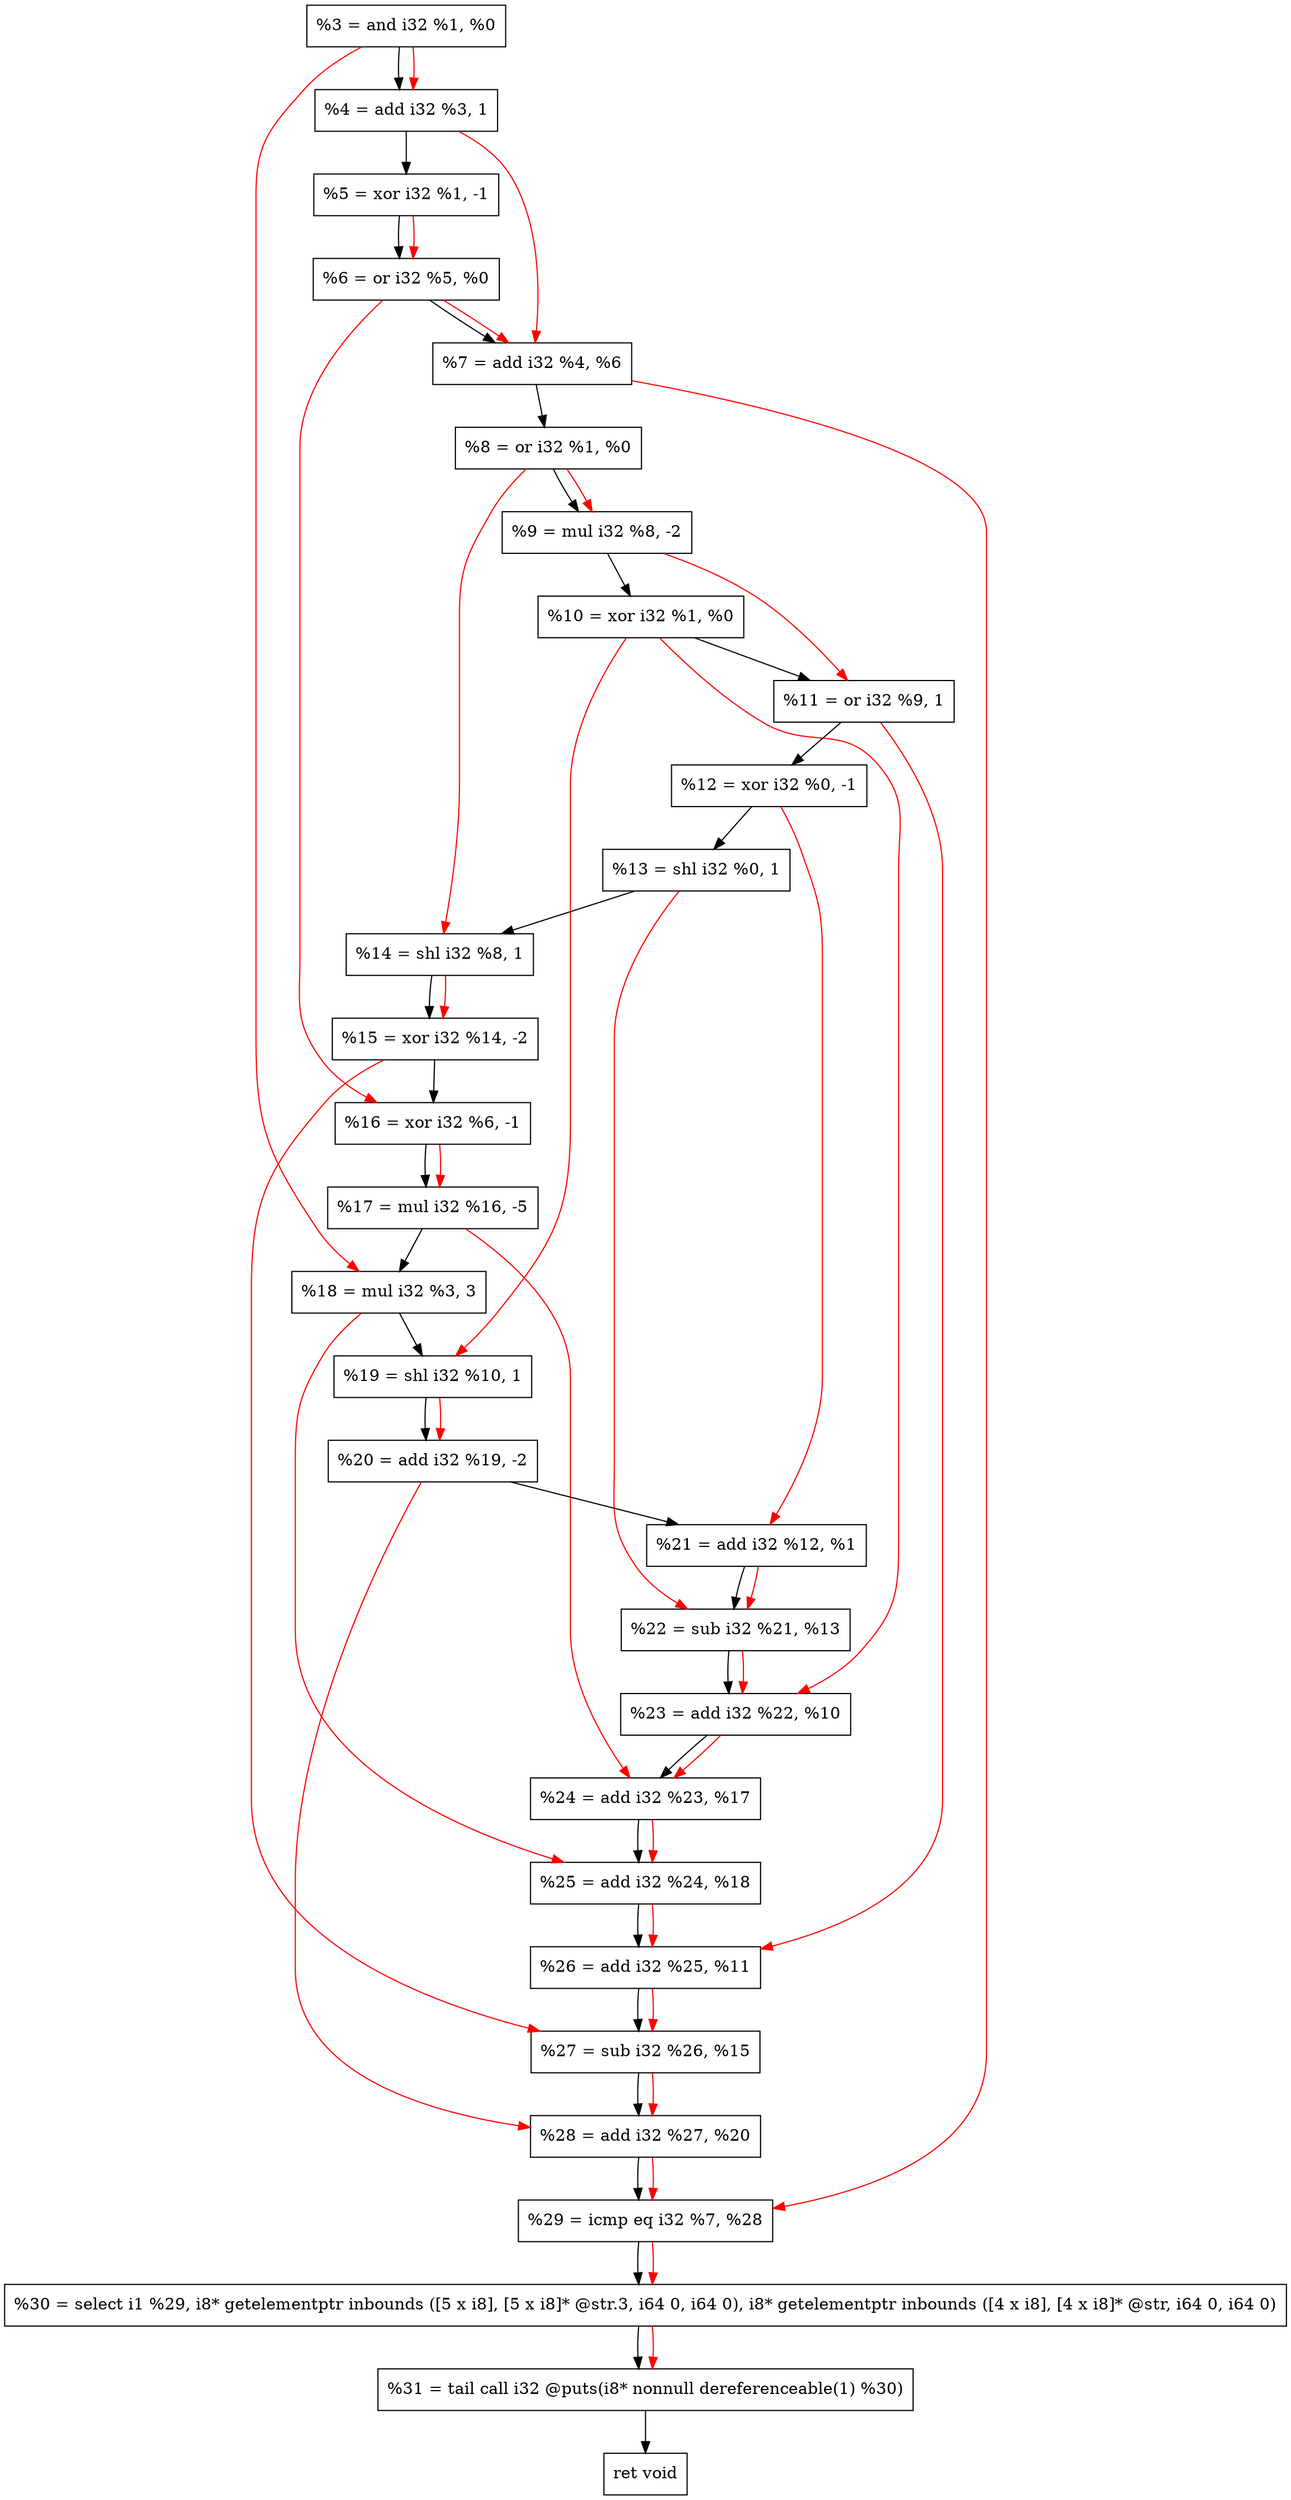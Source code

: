 digraph "DFG for'crackme' function" {
	Node0x184c5b0[shape=record, label="  %3 = and i32 %1, %0"];
	Node0x184cc60[shape=record, label="  %4 = add i32 %3, 1"];
	Node0x184cd20[shape=record, label="  %5 = xor i32 %1, -1"];
	Node0x184cd90[shape=record, label="  %6 = or i32 %5, %0"];
	Node0x184ce00[shape=record, label="  %7 = add i32 %4, %6"];
	Node0x184ce70[shape=record, label="  %8 = or i32 %1, %0"];
	Node0x184cf10[shape=record, label="  %9 = mul i32 %8, -2"];
	Node0x184cf80[shape=record, label="  %10 = xor i32 %1, %0"];
	Node0x184cff0[shape=record, label="  %11 = or i32 %9, 1"];
	Node0x184d060[shape=record, label="  %12 = xor i32 %0, -1"];
	Node0x184d0d0[shape=record, label="  %13 = shl i32 %0, 1"];
	Node0x184d140[shape=record, label="  %14 = shl i32 %8, 1"];
	Node0x184d1b0[shape=record, label="  %15 = xor i32 %14, -2"];
	Node0x184d220[shape=record, label="  %16 = xor i32 %6, -1"];
	Node0x184d2c0[shape=record, label="  %17 = mul i32 %16, -5"];
	Node0x184d360[shape=record, label="  %18 = mul i32 %3, 3"];
	Node0x184d3d0[shape=record, label="  %19 = shl i32 %10, 1"];
	Node0x184d440[shape=record, label="  %20 = add i32 %19, -2"];
	Node0x184d4b0[shape=record, label="  %21 = add i32 %12, %1"];
	Node0x184d520[shape=record, label="  %22 = sub i32 %21, %13"];
	Node0x184d590[shape=record, label="  %23 = add i32 %22, %10"];
	Node0x184d600[shape=record, label="  %24 = add i32 %23, %17"];
	Node0x184d670[shape=record, label="  %25 = add i32 %24, %18"];
	Node0x184d6e0[shape=record, label="  %26 = add i32 %25, %11"];
	Node0x184d750[shape=record, label="  %27 = sub i32 %26, %15"];
	Node0x184d7c0[shape=record, label="  %28 = add i32 %27, %20"];
	Node0x184d830[shape=record, label="  %29 = icmp eq i32 %7, %28"];
	Node0x17ed268[shape=record, label="  %30 = select i1 %29, i8* getelementptr inbounds ([5 x i8], [5 x i8]* @str.3, i64 0, i64 0), i8* getelementptr inbounds ([4 x i8], [4 x i8]* @str, i64 0, i64 0)"];
	Node0x184dcd0[shape=record, label="  %31 = tail call i32 @puts(i8* nonnull dereferenceable(1) %30)"];
	Node0x184dd20[shape=record, label="  ret void"];
	Node0x184c5b0 -> Node0x184cc60;
	Node0x184cc60 -> Node0x184cd20;
	Node0x184cd20 -> Node0x184cd90;
	Node0x184cd90 -> Node0x184ce00;
	Node0x184ce00 -> Node0x184ce70;
	Node0x184ce70 -> Node0x184cf10;
	Node0x184cf10 -> Node0x184cf80;
	Node0x184cf80 -> Node0x184cff0;
	Node0x184cff0 -> Node0x184d060;
	Node0x184d060 -> Node0x184d0d0;
	Node0x184d0d0 -> Node0x184d140;
	Node0x184d140 -> Node0x184d1b0;
	Node0x184d1b0 -> Node0x184d220;
	Node0x184d220 -> Node0x184d2c0;
	Node0x184d2c0 -> Node0x184d360;
	Node0x184d360 -> Node0x184d3d0;
	Node0x184d3d0 -> Node0x184d440;
	Node0x184d440 -> Node0x184d4b0;
	Node0x184d4b0 -> Node0x184d520;
	Node0x184d520 -> Node0x184d590;
	Node0x184d590 -> Node0x184d600;
	Node0x184d600 -> Node0x184d670;
	Node0x184d670 -> Node0x184d6e0;
	Node0x184d6e0 -> Node0x184d750;
	Node0x184d750 -> Node0x184d7c0;
	Node0x184d7c0 -> Node0x184d830;
	Node0x184d830 -> Node0x17ed268;
	Node0x17ed268 -> Node0x184dcd0;
	Node0x184dcd0 -> Node0x184dd20;
edge [color=red]
	Node0x184c5b0 -> Node0x184cc60;
	Node0x184cd20 -> Node0x184cd90;
	Node0x184cc60 -> Node0x184ce00;
	Node0x184cd90 -> Node0x184ce00;
	Node0x184ce70 -> Node0x184cf10;
	Node0x184cf10 -> Node0x184cff0;
	Node0x184ce70 -> Node0x184d140;
	Node0x184d140 -> Node0x184d1b0;
	Node0x184cd90 -> Node0x184d220;
	Node0x184d220 -> Node0x184d2c0;
	Node0x184c5b0 -> Node0x184d360;
	Node0x184cf80 -> Node0x184d3d0;
	Node0x184d3d0 -> Node0x184d440;
	Node0x184d060 -> Node0x184d4b0;
	Node0x184d4b0 -> Node0x184d520;
	Node0x184d0d0 -> Node0x184d520;
	Node0x184d520 -> Node0x184d590;
	Node0x184cf80 -> Node0x184d590;
	Node0x184d590 -> Node0x184d600;
	Node0x184d2c0 -> Node0x184d600;
	Node0x184d600 -> Node0x184d670;
	Node0x184d360 -> Node0x184d670;
	Node0x184d670 -> Node0x184d6e0;
	Node0x184cff0 -> Node0x184d6e0;
	Node0x184d6e0 -> Node0x184d750;
	Node0x184d1b0 -> Node0x184d750;
	Node0x184d750 -> Node0x184d7c0;
	Node0x184d440 -> Node0x184d7c0;
	Node0x184ce00 -> Node0x184d830;
	Node0x184d7c0 -> Node0x184d830;
	Node0x184d830 -> Node0x17ed268;
	Node0x17ed268 -> Node0x184dcd0;
}
